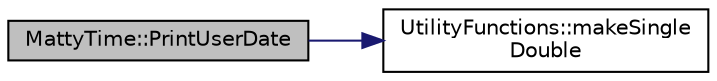 digraph "MattyTime::PrintUserDate"
{
  edge [fontname="Helvetica",fontsize="10",labelfontname="Helvetica",labelfontsize="10"];
  node [fontname="Helvetica",fontsize="10",shape=record];
  rankdir="LR";
  Node35 [label="MattyTime::PrintUserDate",height=0.2,width=0.4,color="black", fillcolor="grey75", style="filled", fontcolor="black"];
  Node35 -> Node36 [color="midnightblue",fontsize="10",style="solid"];
  Node36 [label="UtilityFunctions::makeSingle\lDouble",height=0.2,width=0.4,color="black", fillcolor="white", style="filled",URL="$classUtilityFunctions.html#a9decf9e823f96af31a5dac497f2c68d2"];
}
